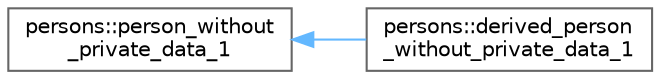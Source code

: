 digraph "Graphical Class Hierarchy"
{
 // LATEX_PDF_SIZE
  bgcolor="transparent";
  edge [fontname=Helvetica,fontsize=10,labelfontname=Helvetica,labelfontsize=10];
  node [fontname=Helvetica,fontsize=10,shape=box,height=0.2,width=0.4];
  rankdir="LR";
  Node0 [id="Node000000",label="persons::person_without\l_private_data_1",height=0.2,width=0.4,color="grey40", fillcolor="white", style="filled",URL="$classpersons_1_1person__without__private__data__1.html",tooltip=" "];
  Node0 -> Node1 [id="edge52_Node000000_Node000001",dir="back",color="steelblue1",style="solid",tooltip=" "];
  Node1 [id="Node000001",label="persons::derived_person\l_without_private_data_1",height=0.2,width=0.4,color="grey40", fillcolor="white", style="filled",URL="$classpersons_1_1derived__person__without__private__data__1.html",tooltip=" "];
}
